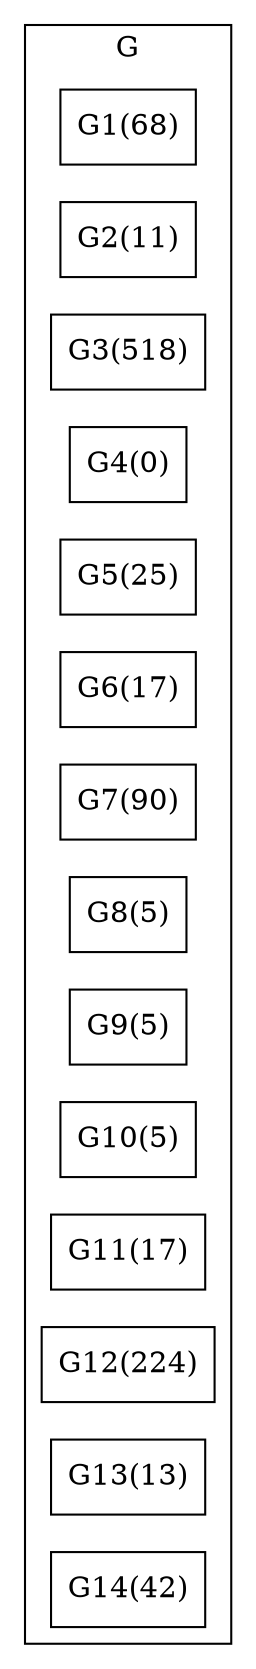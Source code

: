 strict graph BCG {
rankdir=LR;
splines=true;
ranksep="8 equally";
concentrate = true;
node [shape=rectangle];
subgraph cluster_G {
label = "G";
color=black;
rank="same"
G1 [label="G1(68)"];
G2 [label="G2(11)"];
G3 [label="G3(518)"];
G4 [label="G4(0)"];
G5 [label="G5(25)"];
G6 [label="G6(17)"];
G7 [label="G7(90)"];
G8 [label="G8(5)"];
G9 [label="G9(5)"];
G10 [label="G10(5)"];
G11 [label="G11(17)"];
G12 [label="G12(224)"];
G13 [label="G13(13)"];
G14 [label="G14(42)"];
}
subgraph cluster_P {
label = "P";
color="black";
rank="same"
}
}
